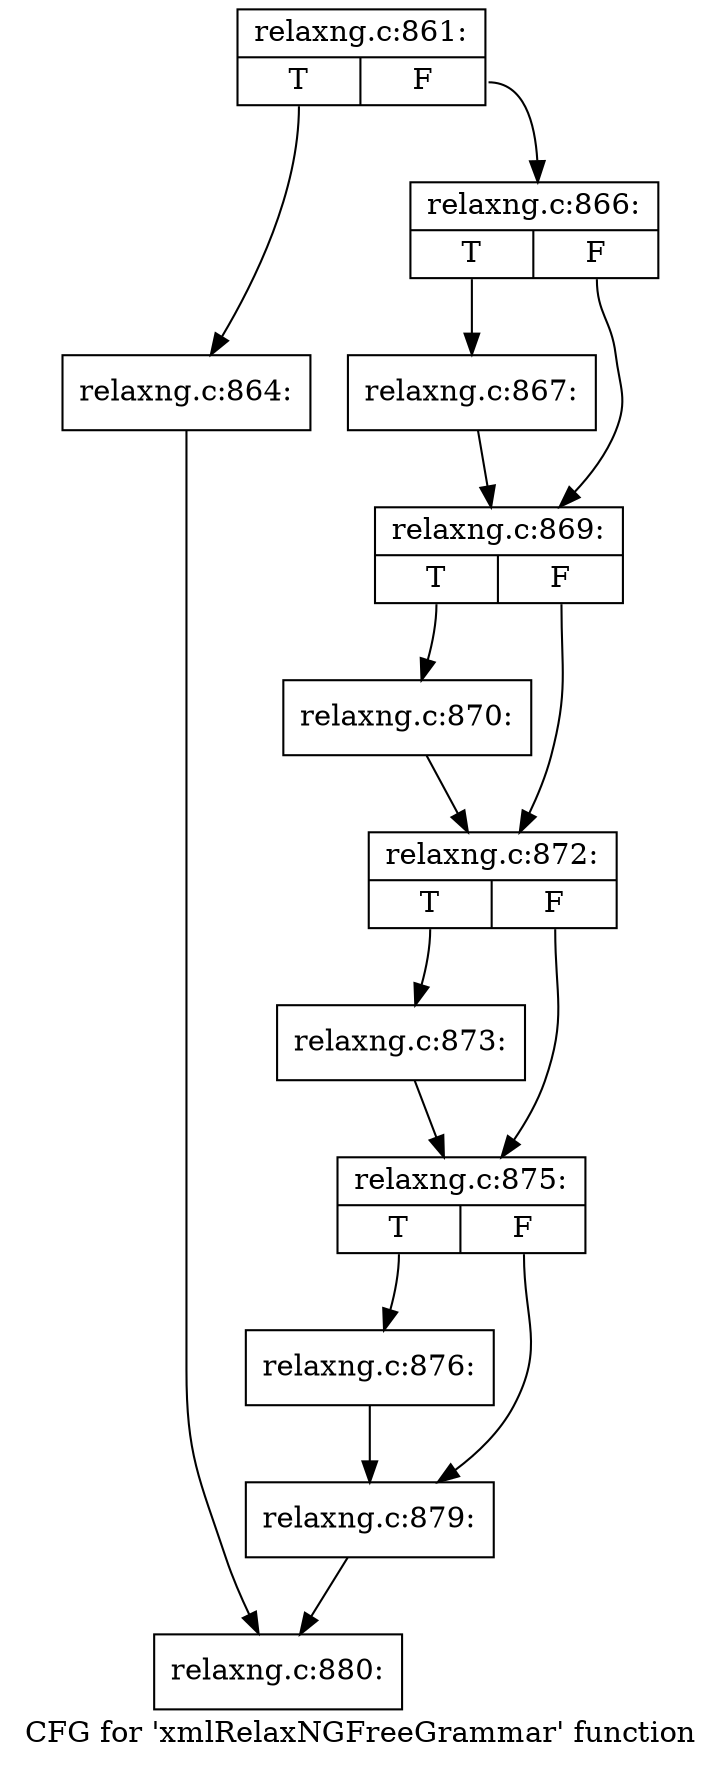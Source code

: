 digraph "CFG for 'xmlRelaxNGFreeGrammar' function" {
	label="CFG for 'xmlRelaxNGFreeGrammar' function";

	Node0x555e9c248520 [shape=record,label="{relaxng.c:861:|{<s0>T|<s1>F}}"];
	Node0x555e9c248520:s0 -> Node0x555e9c246a60;
	Node0x555e9c248520:s1 -> Node0x555e9c246ab0;
	Node0x555e9c246a60 [shape=record,label="{relaxng.c:864:}"];
	Node0x555e9c246a60 -> Node0x555e9c248570;
	Node0x555e9c246ab0 [shape=record,label="{relaxng.c:866:|{<s0>T|<s1>F}}"];
	Node0x555e9c246ab0:s0 -> Node0x555e9c249030;
	Node0x555e9c246ab0:s1 -> Node0x555e9c249080;
	Node0x555e9c249030 [shape=record,label="{relaxng.c:867:}"];
	Node0x555e9c249030 -> Node0x555e9c249080;
	Node0x555e9c249080 [shape=record,label="{relaxng.c:869:|{<s0>T|<s1>F}}"];
	Node0x555e9c249080:s0 -> Node0x555e9c249740;
	Node0x555e9c249080:s1 -> Node0x555e9c249790;
	Node0x555e9c249740 [shape=record,label="{relaxng.c:870:}"];
	Node0x555e9c249740 -> Node0x555e9c249790;
	Node0x555e9c249790 [shape=record,label="{relaxng.c:872:|{<s0>T|<s1>F}}"];
	Node0x555e9c249790:s0 -> Node0x555e9c249ef0;
	Node0x555e9c249790:s1 -> Node0x555e9c249f40;
	Node0x555e9c249ef0 [shape=record,label="{relaxng.c:873:}"];
	Node0x555e9c249ef0 -> Node0x555e9c249f40;
	Node0x555e9c249f40 [shape=record,label="{relaxng.c:875:|{<s0>T|<s1>F}}"];
	Node0x555e9c249f40:s0 -> Node0x555e9c24a780;
	Node0x555e9c249f40:s1 -> Node0x555e9c24a7d0;
	Node0x555e9c24a780 [shape=record,label="{relaxng.c:876:}"];
	Node0x555e9c24a780 -> Node0x555e9c24a7d0;
	Node0x555e9c24a7d0 [shape=record,label="{relaxng.c:879:}"];
	Node0x555e9c24a7d0 -> Node0x555e9c248570;
	Node0x555e9c248570 [shape=record,label="{relaxng.c:880:}"];
}
